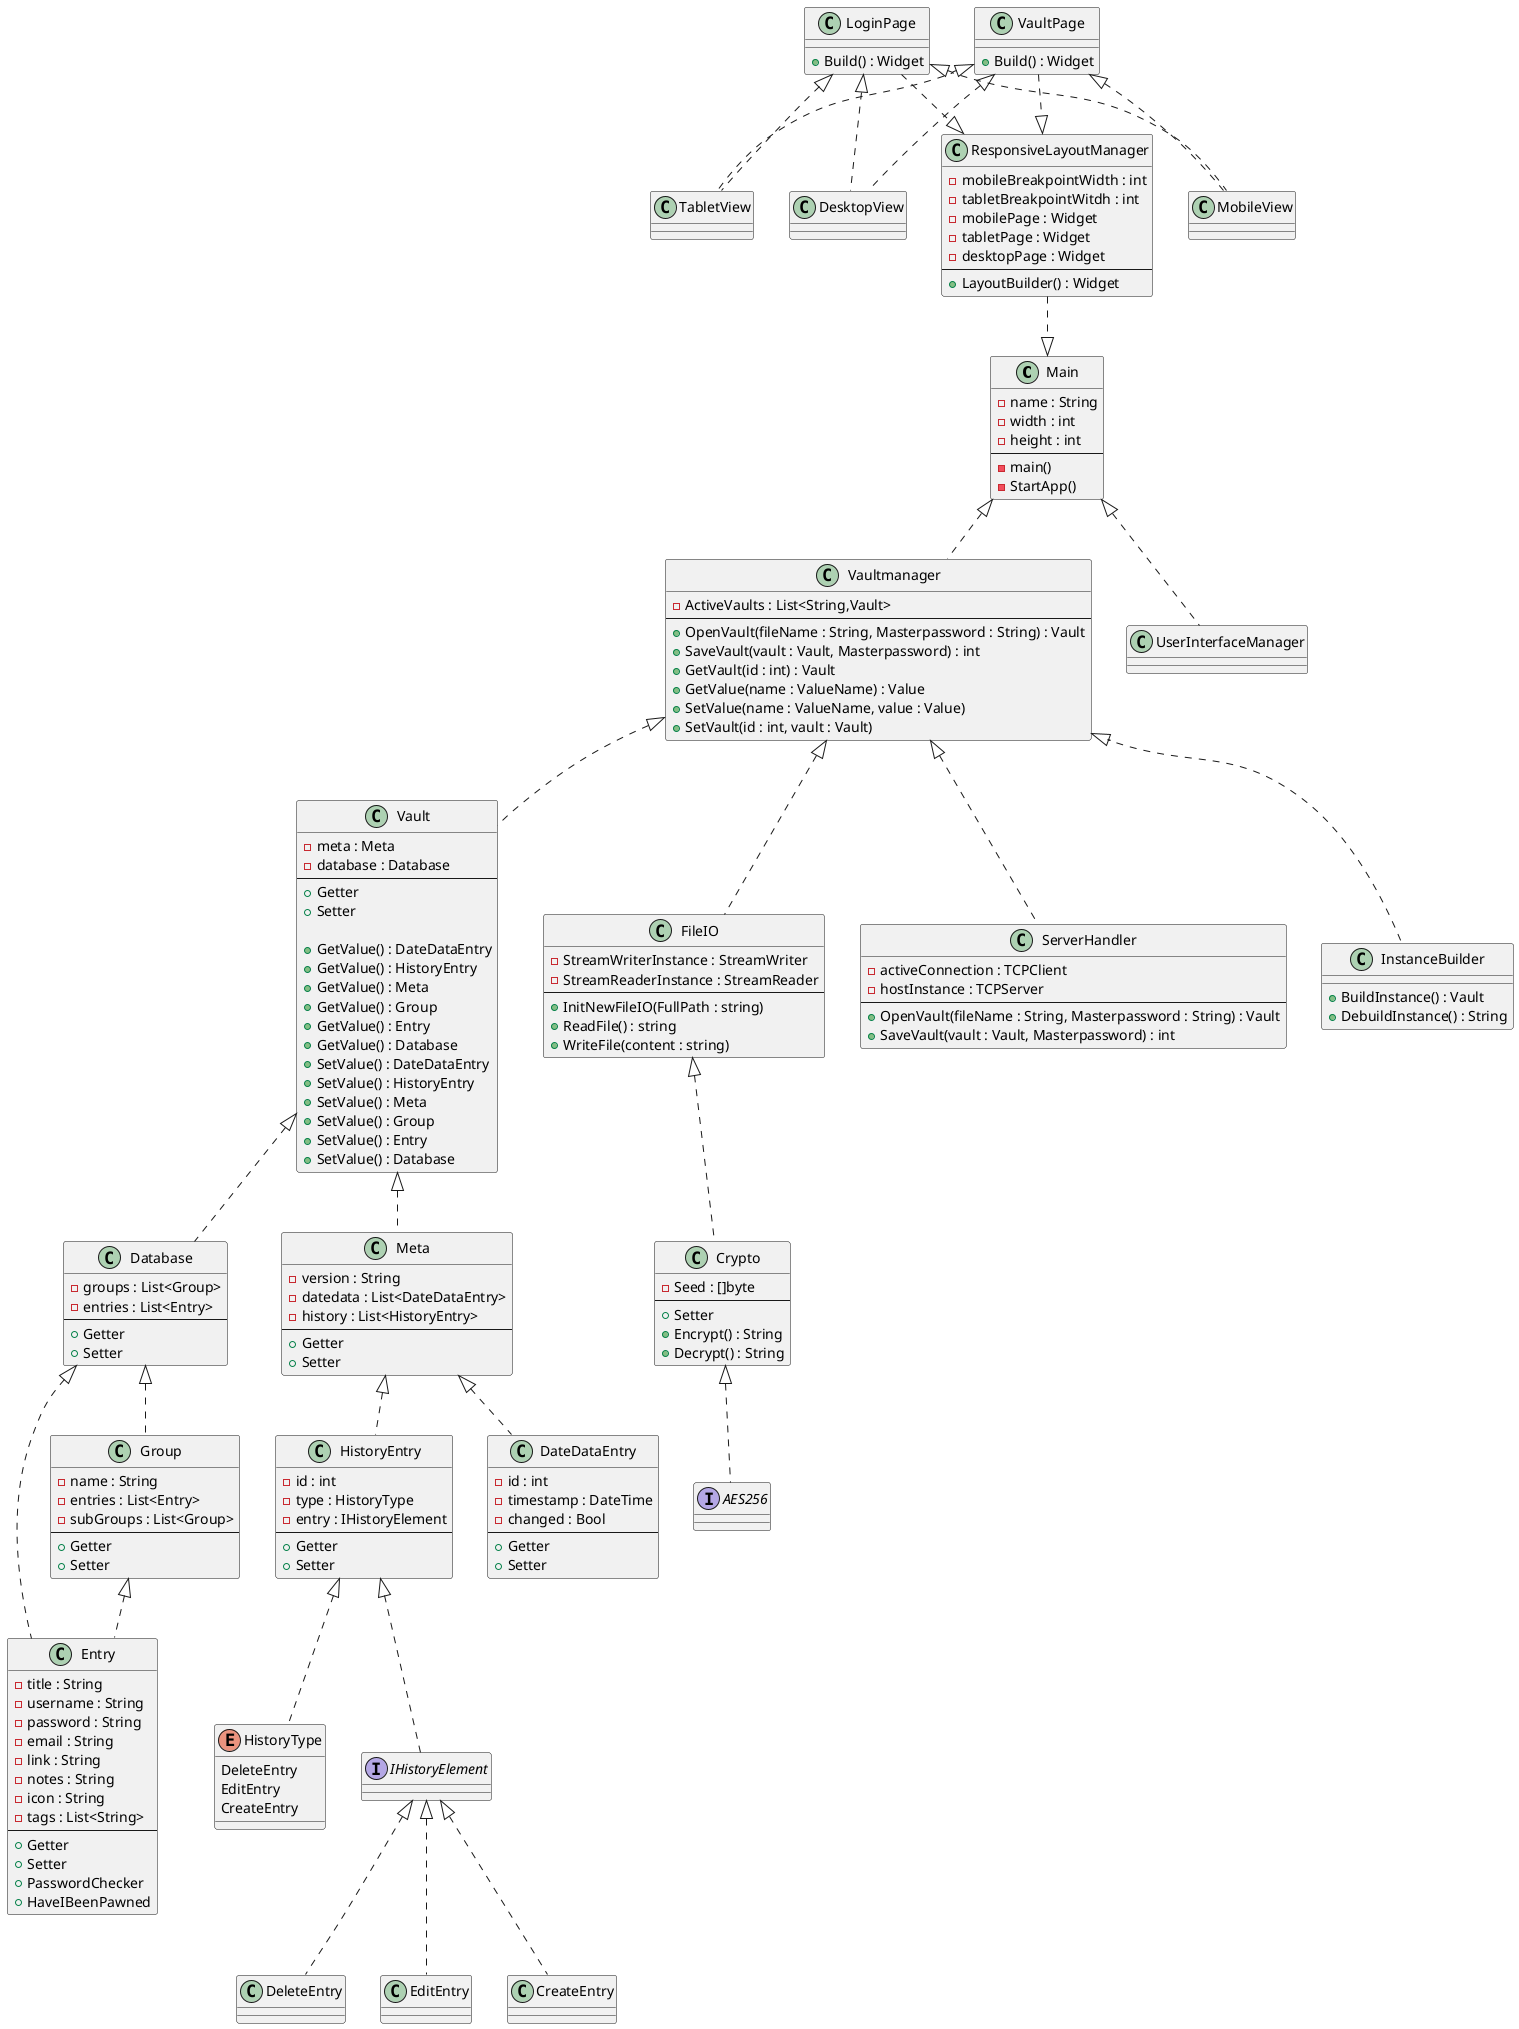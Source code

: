 scale 1000 height
scale 1000 width
@startuml ClassDiagram

Main <|.. Vaultmanager
Main <|.. UserInterfaceManager
class Main {
    - name : String
    - width : int
    - height : int
    ---
    - main()
    - StartApp()
}

Vault <|.. Meta
Vault <|.. Database
class Vault {
    - meta : Meta
    - database : Database
    ---
    + Getter
    + Setter

    + GetValue() : DateDataEntry
    + GetValue() : HistoryEntry
    + GetValue() : Meta
    + GetValue() : Group
    + GetValue() : Entry
    + GetValue() : Database
    + SetValue() : DateDataEntry
    + SetValue() : HistoryEntry
    + SetValue() : Meta
    + SetValue() : Group
    + SetValue() : Entry
    + SetValue() : Database
}

Meta <|.. DateDataEntry
Meta <|.. HistoryEntry
class Meta {
    - version : String
    - datedata : List<DateDataEntry>
    - history : List<HistoryEntry>
    ---
    + Getter
    + Setter
}

class DateDataEntry {
    - id : int
    - timestamp : DateTime
    - changed : Bool
    ---
    + Getter
    + Setter
}
HistoryEntry <|.. HistoryType
HistoryEntry <|.. IHistoryElement
class HistoryEntry {
    - id : int
    - type : HistoryType
    - entry : IHistoryElement
    ---
    + Getter
    + Setter
}
enum HistoryType {
    DeleteEntry
    EditEntry
    CreateEntry
}
IHistoryElement <|.. DeleteEntry
IHistoryElement <|.. EditEntry
IHistoryElement <|.. CreateEntry
interface IHistoryElement
class DeleteEntry
class EditEntry
class EditEntry

Database <|.. Group
Database <|.. Entry
class Database {
    - groups : List<Group>
    - entries : List<Entry>
    ---
    + Getter
    + Setter
}

Group <|.. Entry
class Group {
    - name : String
    - entries : List<Entry>
    - subGroups : List<Group>
    ---
    + Getter
    + Setter
}

class Entry {
    - title : String
    - username : String
    - password : String
    - email : String
    - link : String
    - notes : String
    - icon : String
    - tags : List<String>
    ---
    + Getter
    + Setter
    + PasswordChecker
    + HaveIBeenPawned
}

Vaultmanager <|.. FileIO
Vaultmanager <|.. Vault
Vaultmanager <|.. ServerHandler
Vaultmanager <|.. InstanceBuilder
class Vaultmanager {
    - ActiveVaults : List<String,Vault>
    ---
    + OpenVault(fileName : String, Masterpassword : String) : Vault
    + SaveVault(vault : Vault, Masterpassword) : int
    + GetVault(id : int) : Vault
    + GetValue(name : ValueName) : Value
    + SetValue(name : ValueName, value : Value)
    + SetVault(id : int, vault : Vault)
}
FileIO <|.. Crypto
class FileIO {
    - StreamWriterInstance : StreamWriter
    - StreamReaderInstance : StreamReader
    ---
    + InitNewFileIO(FullPath : string)
    + ReadFile() : string
    + WriteFile(content : string)
}

class ServerHandler {
    - activeConnection : TCPClient
    - hostInstance : TCPServer
    ---
    + OpenVault(fileName : String, Masterpassword : String) : Vault
    + SaveVault(vault : Vault, Masterpassword) : int
}

class InstanceBuilder {
    + BuildInstance() : Vault
    + DebuildInstance() : String
}

Crypto <|.. AES256
class Crypto {
    - Seed : []byte
    ---
    + Setter
    + Encrypt() : String
    + Decrypt() : String
}

interface AES256 {}

ResponsiveLayoutManager ..|> Main
LoginPage ..|> ResponsiveLayoutManager
VaultPage ..|> ResponsiveLayoutManager
class ResponsiveLayoutManager {
    - mobileBreakpointWidth : int
    - tabletBreakpointWitdh : int
    - mobilePage : Widget
    - tabletPage : Widget
    - desktopPage : Widget
    ---
    + LayoutBuilder() : Widget
}

LoginPage <|.. MobileView
LoginPage <|.. TabletView
LoginPage <|.. DesktopView
class LoginPage  {
    + Build() : Widget
}
VaultPage <|.. MobileView
VaultPage <|.. TabletView
VaultPage <|.. DesktopView
class VaultPage {
    + Build() : Widget
}



class MobileView {
}
class TabletView {
}
class DesktopView {
}

@enduml